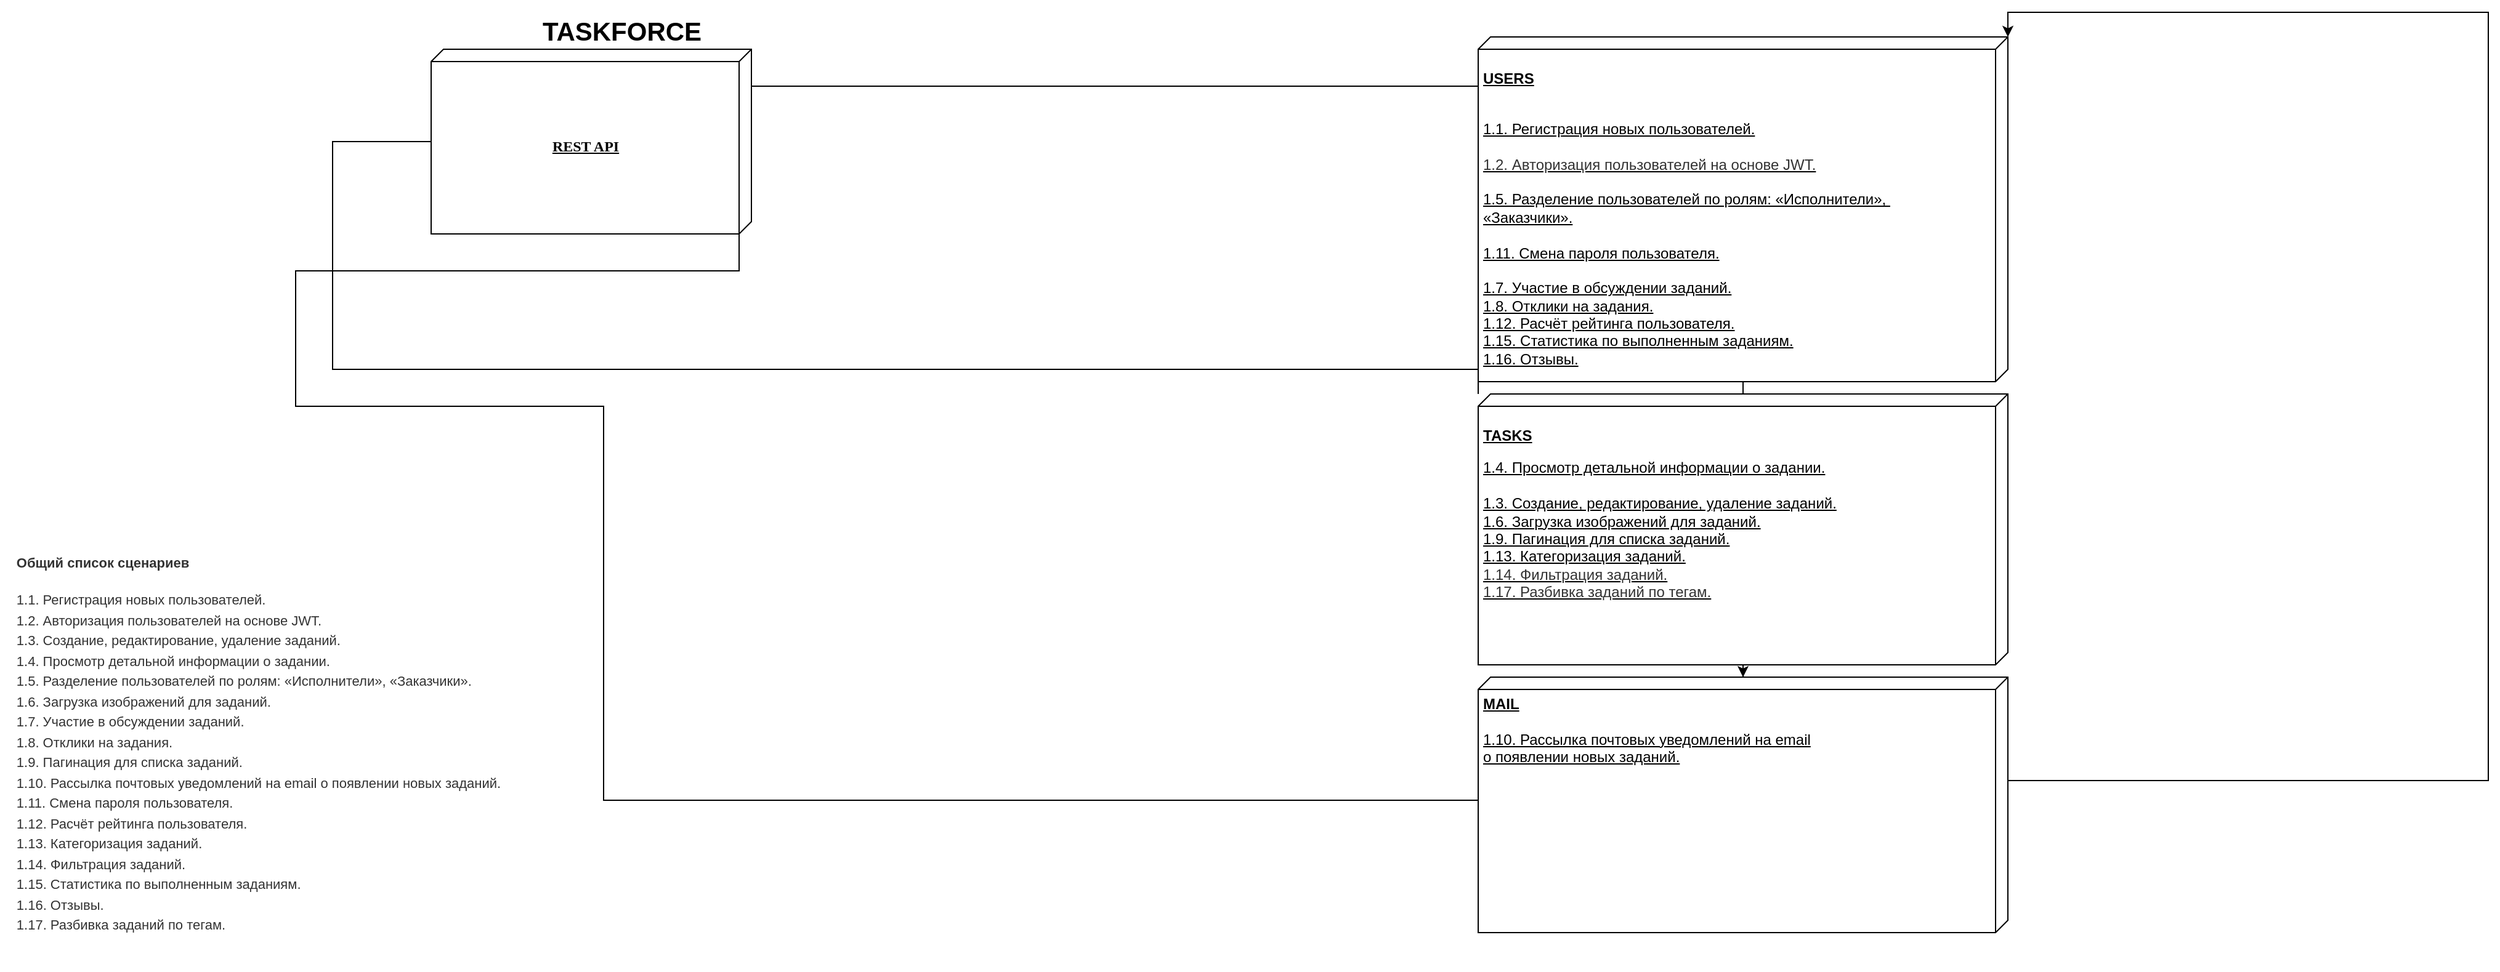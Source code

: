 <mxfile version="21.0.6" type="device"><diagram name="Page-1" id="5f0bae14-7c28-e335-631c-24af17079c00"><mxGraphModel dx="1977" dy="764" grid="1" gridSize="10" guides="1" tooltips="1" connect="1" arrows="1" fold="1" page="1" pageScale="1" pageWidth="1100" pageHeight="850" background="none" math="0" shadow="0"><root><mxCell id="0"/><mxCell id="1" parent="0"/><mxCell id="c250BP8tSVPmR_Rls1Wd-12" style="edgeStyle=orthogonalEdgeStyle;rounded=0;orthogonalLoop=1;jettySize=auto;html=1;entryX=0;entryY=0;entryDx=0;entryDy=210;entryPerimeter=0;" parent="1" source="39150e848f15840c-1" target="39150e848f15840c-2" edge="1"><mxGeometry relative="1" as="geometry"/></mxCell><mxCell id="39150e848f15840c-1" value="&lt;p style=&quot;font-size: 12px;&quot;&gt;&lt;font style=&quot;font-size: 12px;&quot;&gt;&lt;b&gt;USERS&lt;/b&gt;&lt;/font&gt;&lt;/p&gt;&lt;font style=&quot;font-size: 12px;&quot;&gt;&lt;br style=&quot;font-size: 12px;&quot;&gt;&lt;/font&gt;&lt;font style=&quot;border-color: var(--border-color); font-size: 12px;&quot;&gt;&lt;font style=&quot;font-size: 12px;&quot;&gt;1.1. Регистрация новых пользователей.&lt;br&gt;&lt;br style=&quot;font-size: 12px;&quot;&gt;&lt;span style=&quot;background-color: rgb(255, 255, 255); color: rgb(51, 51, 51); font-variant-ligatures: none; font-size: 12px;&quot;&gt;1.2. Авторизация пользователей на&amp;nbsp;основе JWT.&lt;/span&gt;&lt;br style=&quot;font-size: 12px;&quot;&gt;&lt;/font&gt;&lt;div style=&quot;border-color: var(--border-color); font-size: 12px;&quot;&gt;&lt;font style=&quot;font-size: 12px;&quot;&gt;&lt;br&gt;&lt;/font&gt;&lt;/div&gt;&lt;div style=&quot;border-color: var(--border-color); font-size: 12px;&quot;&gt;&lt;font style=&quot;font-size: 12px;&quot;&gt;1.5. Разделение пользователей по&amp;nbsp;ролям: «Исполнители»,&amp;nbsp;&lt;/font&gt;&lt;/div&gt;&lt;div style=&quot;border-color: var(--border-color); font-size: 12px;&quot;&gt;&lt;font style=&quot;font-size: 12px;&quot;&gt;«Заказчики».&lt;br style=&quot;border-color: var(--border-color); color: rgb(51, 51, 51); font-variant-ligatures: none; box-sizing: inherit; font-size: 12px;&quot;&gt;&lt;/font&gt;&lt;/div&gt;&lt;div style=&quot;border-color: var(--border-color); font-size: 12px;&quot;&gt;&lt;font style=&quot;font-size: 12px;&quot;&gt;&lt;br&gt;&lt;/font&gt;&lt;/div&gt;&lt;div style=&quot;border-color: var(--border-color); font-size: 12px;&quot;&gt;&lt;font style=&quot;font-size: 12px;&quot;&gt;1.11. Смена пароля пользователя.&lt;br&gt;&lt;br style=&quot;border-color: var(--border-color); color: rgb(51, 51, 51); font-variant-ligatures: none; box-sizing: inherit; font-size: 12px;&quot;&gt;&lt;div style=&quot;border-color: var(--border-color);&quot;&gt;&lt;font style=&quot;border-color: var(--border-color);&quot;&gt;1.7. Участие в&amp;nbsp;обсуждении заданий.&lt;/font&gt;&lt;/div&gt;1.8. Отклики на&amp;nbsp;задания.&lt;br style=&quot;border-color: var(--border-color); color: rgb(51, 51, 51); font-variant-ligatures: none; box-sizing: inherit;&quot;&gt;&lt;/font&gt;&lt;/div&gt;&lt;div style=&quot;border-color: var(--border-color); font-size: 12px;&quot;&gt;&lt;span style=&quot;background-color: initial;&quot;&gt;1.12. Расчёт рейтинга пользователя.&lt;/span&gt;&lt;br&gt;&lt;/div&gt;&lt;div style=&quot;border-color: var(--border-color); font-size: 12px;&quot;&gt;1.15. Статистика по&amp;nbsp;выполненным заданиям.&lt;span style=&quot;background-color: initial;&quot;&gt;&lt;br&gt;&lt;/span&gt;&lt;/div&gt;&lt;div style=&quot;border-color: var(--border-color); font-size: 12px;&quot;&gt;&lt;font style=&quot;font-size: 12px;&quot;&gt;1.16. Отзывы.&lt;br&gt;&lt;/font&gt;&lt;br style=&quot;border-color: var(--border-color); color: rgb(51, 51, 51); font-variant-ligatures: none;&quot;&gt;&lt;/div&gt;&lt;/font&gt;" style="verticalAlign=top;align=left;spacingTop=8;spacingLeft=2;spacingRight=12;shape=cube;size=10;direction=south;fontStyle=4;html=1;rounded=0;shadow=0;comic=0;labelBackgroundColor=none;strokeWidth=1;fontFamily=Helvetica;fontSize=12;" parent="1" vertex="1"><mxGeometry x="170" y="50" width="430" height="280" as="geometry"/></mxCell><mxCell id="c250BP8tSVPmR_Rls1Wd-11" style="edgeStyle=orthogonalEdgeStyle;rounded=0;orthogonalLoop=1;jettySize=auto;html=1;" parent="1" source="39150e848f15840c-2" target="c250BP8tSVPmR_Rls1Wd-7" edge="1"><mxGeometry relative="1" as="geometry"/></mxCell><mxCell id="39150e848f15840c-2" value="&lt;p style=&quot;font-size: 12px;&quot;&gt;&lt;font style=&quot;font-size: 12px;&quot;&gt;&lt;b&gt;TASKS&lt;/b&gt;&lt;/font&gt;&lt;/p&gt;&lt;font style=&quot;font-size: 12px;&quot;&gt;1.4. Просмотр детальной информации о&amp;nbsp;задании.&lt;br style=&quot;border-color: var(--border-color);&quot;&gt;&lt;br&gt;1.3. Создание, редактирование, удаление заданий.&lt;br style=&quot;font-size: 12px;&quot;&gt;1.6. Загрузка изображений для заданий.&lt;br style=&quot;border-color: var(--border-color);&quot;&gt;1.9. Пагинация для списка заданий.&lt;br style=&quot;border-color: var(--border-color);&quot;&gt;1.13. Категоризация заданий.&lt;br style=&quot;border-color: var(--border-color); color: rgb(51, 51, 51); font-variant-ligatures: none; box-sizing: inherit;&quot;&gt;&lt;span style=&quot;border-color: var(--border-color); color: rgb(51, 51, 51); font-variant-ligatures: none; background-color: rgb(255, 255, 255);&quot;&gt;1.14. Фильтрация заданий.&lt;br&gt;1.17. Разбивка заданий по&amp;nbsp;тегам.&lt;br&gt;&lt;/span&gt;&lt;br style=&quot;border-color: var(--border-color); color: rgb(51, 51, 51); font-size: 12px; font-variant-ligatures: none; box-sizing: inherit;&quot;&gt;&lt;/font&gt;&lt;span style=&quot;color: rgb(51, 51, 51); font-size: 12px; font-variant-ligatures: none; background-color: rgb(255, 255, 255);&quot;&gt;&lt;br style=&quot;font-size: 12px;&quot;&gt;&lt;/span&gt;" style="verticalAlign=top;align=left;spacingTop=8;spacingLeft=2;spacingRight=12;shape=cube;size=10;direction=south;fontStyle=4;html=1;rounded=0;shadow=0;comic=0;labelBackgroundColor=none;strokeWidth=1;fontFamily=Helvetica;fontSize=12;" parent="1" vertex="1"><mxGeometry x="170" y="340" width="430" height="220" as="geometry"/></mxCell><mxCell id="39150e848f15840c-3" value="REST API" style="verticalAlign=middle;align=center;spacingTop=8;spacingLeft=2;spacingRight=12;shape=cube;size=10;direction=south;fontStyle=5;html=1;rounded=0;shadow=0;comic=0;labelBackgroundColor=none;strokeWidth=1;fontFamily=Verdana;fontSize=12" parent="1" vertex="1"><mxGeometry x="-680" y="60" width="260" height="150" as="geometry"/></mxCell><mxCell id="39150e848f15840c-17" style="edgeStyle=orthogonalEdgeStyle;rounded=0;html=1;labelBackgroundColor=none;startArrow=none;startFill=0;startSize=8;endArrow=none;endFill=0;endSize=16;fontFamily=Verdana;fontSize=12;" parent="1" source="39150e848f15840c-3" target="39150e848f15840c-2" edge="1"><mxGeometry relative="1" as="geometry"><Array as="points"><mxPoint x="-760" y="320"/><mxPoint x="170" y="320"/></Array></mxGeometry></mxCell><mxCell id="39150e848f15840c-18" style="edgeStyle=orthogonalEdgeStyle;rounded=0;html=1;labelBackgroundColor=none;startArrow=none;startFill=0;startSize=8;endArrow=none;endFill=0;endSize=16;fontFamily=Verdana;fontSize=12;" parent="1" source="39150e848f15840c-3" target="39150e848f15840c-1" edge="1"><mxGeometry relative="1" as="geometry"><Array as="points"><mxPoint x="-250" y="90"/><mxPoint x="-250" y="90"/></Array></mxGeometry></mxCell><mxCell id="c250BP8tSVPmR_Rls1Wd-1" value="TASKFORCE" style="text;strokeColor=none;align=center;fillColor=none;html=1;verticalAlign=middle;whiteSpace=wrap;rounded=0;fontStyle=1;fontSize=21;" parent="1" vertex="1"><mxGeometry x="-620" y="20" width="190" height="50" as="geometry"/></mxCell><mxCell id="c250BP8tSVPmR_Rls1Wd-2" value="&lt;h2 style=&quot;box-sizing: inherit; text-rendering: optimizelegibility; -webkit-font-smoothing: antialiased; font-family: &amp;quot;TT Norms Pro&amp;quot;, Arial, sans-serif; color: rgb(51, 51, 51); margin: 15px 0px 0.53em; font-size: 11px; line-height: 1.2em; padding-bottom: 0px; border-bottom: none; font-variant-ligatures: none; text-align: start; background-color: rgb(255, 255, 255);&quot; id=&quot;obshchii-spisok-stsenariev&quot;&gt;Общий список сценариев&lt;/h2&gt;&lt;h2 style=&quot;box-sizing: inherit; text-rendering: optimizelegibility; -webkit-font-smoothing: antialiased; font-family: &amp;quot;TT Norms Pro&amp;quot;, Arial, sans-serif; color: rgb(51, 51, 51); margin: 15px 0px 0.53em; font-size: 11px; line-height: 1.2em; padding-bottom: 0px; border-bottom: none; font-variant-ligatures: none; text-align: start; background-color: rgb(255, 255, 255);&quot; id=&quot;obshchii-spisok-stsenariev&quot;&gt;&lt;p style=&quot;box-sizing: inherit; margin: 10px 0px 15px; line-height: 1.5; padding-bottom: 0px; font-size: 11px; font-weight: 400;&quot;&gt;1.1. Регистрация новых пользователей.&lt;br style=&quot;box-sizing: inherit; font-size: 11px;&quot;&gt;1.2. Авторизация пользователей на&amp;nbsp;основе JWT.&lt;br style=&quot;box-sizing: inherit; font-size: 11px;&quot;&gt;1.3. Создание, редактирование, удаление заданий.&lt;br style=&quot;box-sizing: inherit; font-size: 11px;&quot;&gt;1.4. Просмотр детальной информации о&amp;nbsp;задании.&lt;br style=&quot;box-sizing: inherit; font-size: 11px;&quot;&gt;1.5. Разделение пользователей по&amp;nbsp;ролям: «Исполнители», «Заказчики».&lt;br style=&quot;box-sizing: inherit; font-size: 11px;&quot;&gt;1.6. Загрузка изображений для заданий.&lt;br style=&quot;box-sizing: inherit; font-size: 11px;&quot;&gt;1.7. Участие в&amp;nbsp;обсуждении заданий.&lt;br style=&quot;box-sizing: inherit; font-size: 11px;&quot;&gt;1.8. Отклики на&amp;nbsp;задания.&lt;br style=&quot;box-sizing: inherit; font-size: 11px;&quot;&gt;1.9. Пагинация для списка заданий.&lt;br style=&quot;box-sizing: inherit; font-size: 11px;&quot;&gt;1.10. Рассылка почтовых уведомлений на&amp;nbsp;email о&amp;nbsp;появлении новых заданий.&lt;br style=&quot;box-sizing: inherit; font-size: 11px;&quot;&gt;1.11. Смена пароля пользователя.&lt;br style=&quot;box-sizing: inherit; font-size: 11px;&quot;&gt;1.12. Расчёт рейтинга пользователя.&lt;br style=&quot;box-sizing: inherit; font-size: 11px;&quot;&gt;1.13. Категоризация заданий.&lt;br style=&quot;box-sizing: inherit; font-size: 11px;&quot;&gt;1.14. Фильтрация заданий.&lt;br style=&quot;box-sizing: inherit; font-size: 11px;&quot;&gt;1.15. Статистика по&amp;nbsp;выполненным заданиям.&lt;br style=&quot;box-sizing: inherit; font-size: 11px;&quot;&gt;1.16. Отзывы.&lt;br style=&quot;box-sizing: inherit; font-size: 11px;&quot;&gt;1.17. Разбивка заданий по&amp;nbsp;тегам.&lt;/p&gt;&lt;/h2&gt;" style="text;strokeColor=none;align=center;fillColor=none;html=1;verticalAlign=middle;whiteSpace=wrap;rounded=0;fontSize=11;" parent="1" vertex="1"><mxGeometry x="-1030" y="450" width="420" height="350" as="geometry"/></mxCell><mxCell id="c250BP8tSVPmR_Rls1Wd-4" style="edgeStyle=orthogonalEdgeStyle;rounded=0;orthogonalLoop=1;jettySize=auto;html=1;exitX=0.5;exitY=1;exitDx=0;exitDy=0;" parent="1" source="c250BP8tSVPmR_Rls1Wd-2" target="c250BP8tSVPmR_Rls1Wd-2" edge="1"><mxGeometry relative="1" as="geometry"/></mxCell><mxCell id="c250BP8tSVPmR_Rls1Wd-10" style="edgeStyle=orthogonalEdgeStyle;rounded=0;orthogonalLoop=1;jettySize=auto;html=1;entryX=0;entryY=0;entryDx=0;entryDy=0;entryPerimeter=0;" parent="1" source="c250BP8tSVPmR_Rls1Wd-7" target="39150e848f15840c-1" edge="1"><mxGeometry relative="1" as="geometry"><Array as="points"><mxPoint x="990" y="654"/><mxPoint x="990" y="30"/></Array></mxGeometry></mxCell><mxCell id="c250BP8tSVPmR_Rls1Wd-7" value="&lt;b&gt;MAIL&lt;/b&gt;&lt;br style=&quot;font-size: 12px;&quot;&gt;&lt;br style=&quot;font-size: 12px;&quot;&gt;1.10. Рассылка почтовых уведомлений на&amp;nbsp;email &lt;br style=&quot;font-size: 12px;&quot;&gt;о&amp;nbsp;появлении новых заданий." style="verticalAlign=top;align=left;spacingTop=8;spacingLeft=2;spacingRight=12;shape=cube;size=10;direction=south;fontStyle=4;html=1;rounded=0;shadow=0;comic=0;labelBackgroundColor=none;strokeWidth=1;fontFamily=Helvetica;fontSize=12;" parent="1" vertex="1"><mxGeometry x="170" y="570" width="430" height="207.5" as="geometry"/></mxCell><mxCell id="c250BP8tSVPmR_Rls1Wd-8" style="edgeStyle=orthogonalEdgeStyle;rounded=0;html=1;labelBackgroundColor=none;startArrow=none;startFill=0;startSize=8;endArrow=none;endFill=0;endSize=16;fontFamily=Verdana;fontSize=12;exitX=0;exitY=0;exitDx=150;exitDy=10;exitPerimeter=0;" parent="1" source="39150e848f15840c-3" target="c250BP8tSVPmR_Rls1Wd-7" edge="1"><mxGeometry relative="1" as="geometry"><Array as="points"><mxPoint x="-790" y="240"/><mxPoint x="-790" y="350"/><mxPoint x="-540" y="350"/><mxPoint x="-540" y="670"/></Array><mxPoint x="140" y="375" as="sourcePoint"/><mxPoint x="490" y="375" as="targetPoint"/></mxGeometry></mxCell></root></mxGraphModel></diagram></mxfile>